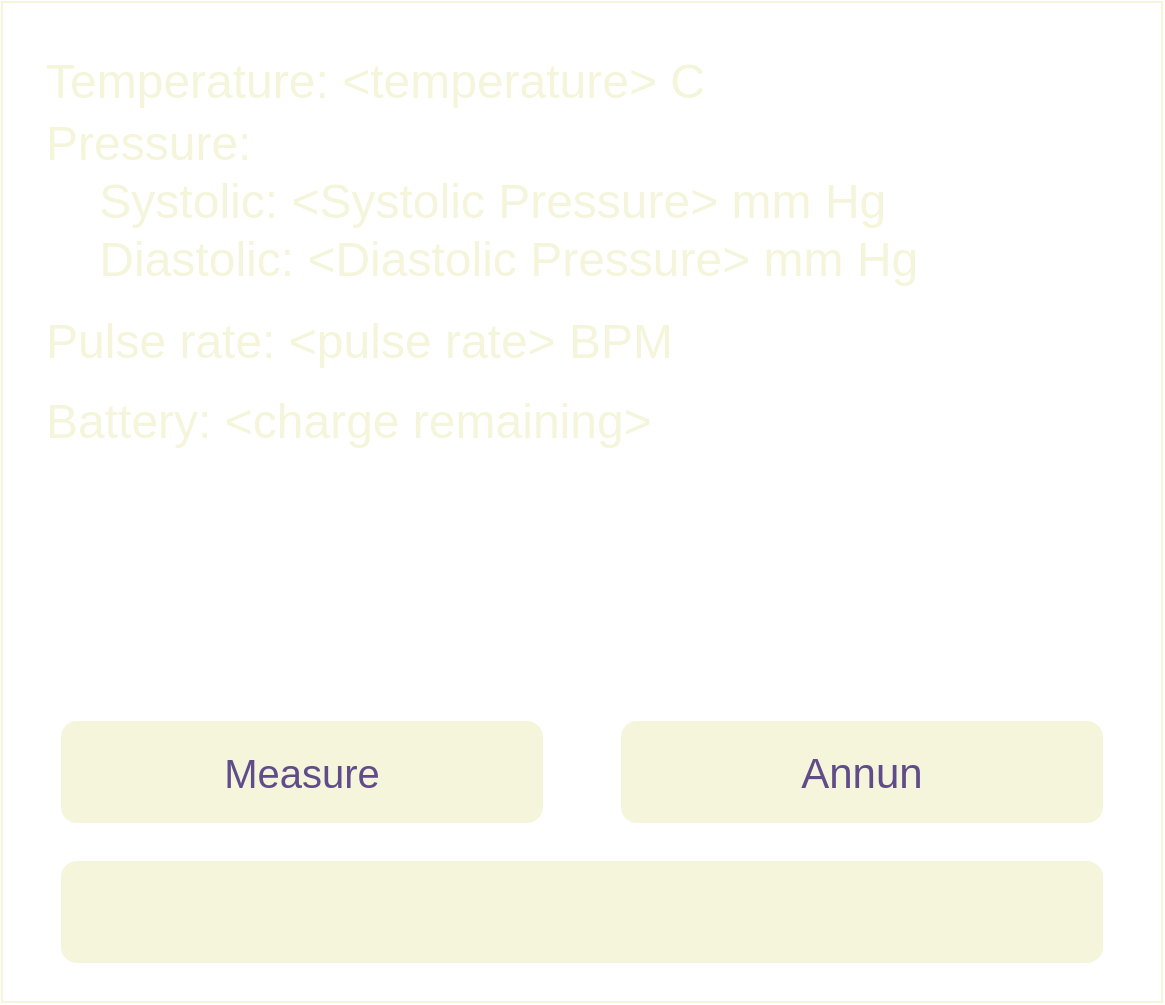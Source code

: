 <mxfile version="13.6.2" type="device"><diagram id="FPBO3GT1go_PhPCJ6cIF" name="Page-1"><mxGraphModel dx="1038" dy="548" grid="1" gridSize="10" guides="1" tooltips="1" connect="1" arrows="1" fold="1" page="1" pageScale="1" pageWidth="740" pageHeight="600" math="0" shadow="0"><root><mxCell id="0"/><mxCell id="1" parent="0"/><mxCell id="gTHnlhrcCK1OBouD3uUm-1" value="" style="rounded=0;whiteSpace=wrap;html=1;fillColor=none;fontColor=#F5F5DC;strokeColor=#F5F5DC;" vertex="1" parent="1"><mxGeometry x="80" y="50" width="580" height="500" as="geometry"/></mxCell><mxCell id="gTHnlhrcCK1OBouD3uUm-2" value="" style="rounded=1;whiteSpace=wrap;html=1;fillColor=#F5F5DC;strokeColor=#F5F5DC;noLabel=1;fontColor=none;" vertex="1" parent="1"><mxGeometry x="110" y="480" width="520" height="50" as="geometry"/></mxCell><mxCell id="gTHnlhrcCK1OBouD3uUm-4" value="Measure" style="rounded=1;whiteSpace=wrap;html=1;fillColor=#F5F5DC;strokeColor=#F5F5DC;fontSize=20;fontColor=#604C88;" vertex="1" parent="1"><mxGeometry x="110" y="410" width="240" height="50" as="geometry"/></mxCell><mxCell id="gTHnlhrcCK1OBouD3uUm-5" value="Annun" style="rounded=1;whiteSpace=wrap;html=1;fillColor=#F5F5DC;strokeColor=#F5F5DC;fontSize=21;fontColor=#604C88;" vertex="1" parent="1"><mxGeometry x="390" y="410" width="240" height="50" as="geometry"/></mxCell><mxCell id="gTHnlhrcCK1OBouD3uUm-8" value="Temperature: &amp;lt;temperature&amp;gt; C" style="text;html=1;strokeColor=none;fillColor=none;align=left;verticalAlign=middle;whiteSpace=wrap;rounded=0;fontSize=24;fontColor=#F5F5DC;" vertex="1" parent="1"><mxGeometry x="100" y="70" width="340" height="40" as="geometry"/></mxCell><mxCell id="gTHnlhrcCK1OBouD3uUm-9" value="Pulse rate: &amp;lt;pulse rate&amp;gt; BPM" style="text;html=1;strokeColor=none;fillColor=none;align=left;verticalAlign=middle;whiteSpace=wrap;rounded=0;fontSize=24;fontColor=#F5F5DC;" vertex="1" parent="1"><mxGeometry x="100" y="200" width="510" height="40" as="geometry"/></mxCell><mxCell id="gTHnlhrcCK1OBouD3uUm-10" value="Battery: &amp;lt;charge remaining&amp;gt;" style="text;html=1;strokeColor=none;fillColor=none;align=left;verticalAlign=middle;whiteSpace=wrap;rounded=0;fontSize=24;fontColor=#F5F5DC;" vertex="1" parent="1"><mxGeometry x="100" y="240" width="510" height="40" as="geometry"/></mxCell><mxCell id="gTHnlhrcCK1OBouD3uUm-11" value="Pressure:&lt;br&gt;&amp;nbsp; &amp;nbsp; Systolic: &amp;lt;Systolic Pressure&amp;gt; mm Hg&lt;br&gt;&amp;nbsp; &amp;nbsp; Diastolic: &amp;lt;Diastolic Pressure&amp;gt; mm Hg" style="text;html=1;strokeColor=none;fillColor=none;align=left;verticalAlign=middle;whiteSpace=wrap;rounded=0;fontSize=24;fontColor=#F5F5DC;" vertex="1" parent="1"><mxGeometry x="100" y="110" width="440" height="80" as="geometry"/></mxCell></root></mxGraphModel></diagram></mxfile>